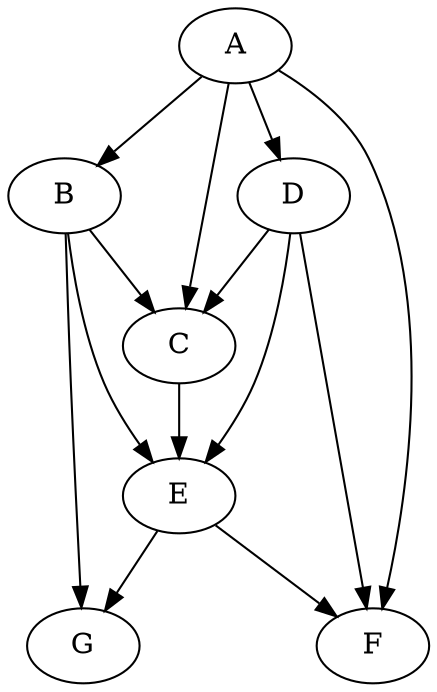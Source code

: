 strict digraph  {
	A -> B;
	A -> C;
	A -> D;
	A -> F;
	B -> C;
	B -> E;
	B -> G;
	C -> E;
	D -> C;
	D -> E;
	D -> F;
	E -> F;
	E -> G;
}
